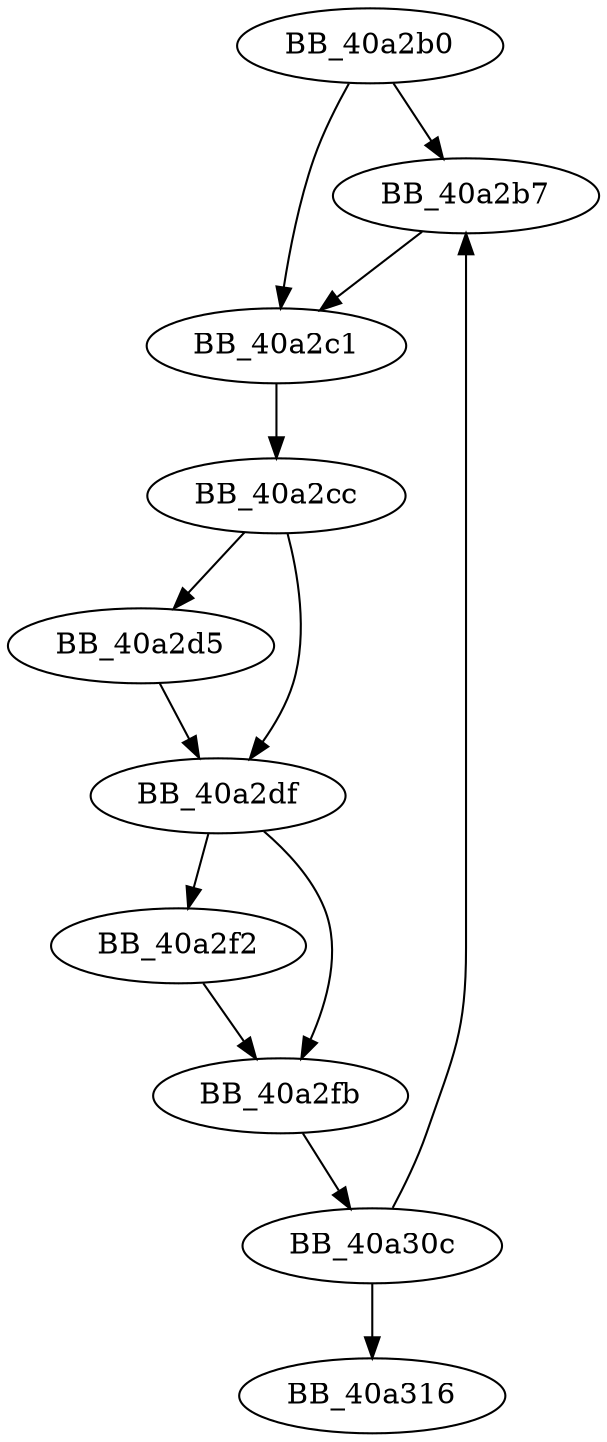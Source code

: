 DiGraph sub_40A2B0{
BB_40a2b0->BB_40a2b7
BB_40a2b0->BB_40a2c1
BB_40a2b7->BB_40a2c1
BB_40a2c1->BB_40a2cc
BB_40a2cc->BB_40a2d5
BB_40a2cc->BB_40a2df
BB_40a2d5->BB_40a2df
BB_40a2df->BB_40a2f2
BB_40a2df->BB_40a2fb
BB_40a2f2->BB_40a2fb
BB_40a2fb->BB_40a30c
BB_40a30c->BB_40a2b7
BB_40a30c->BB_40a316
}
